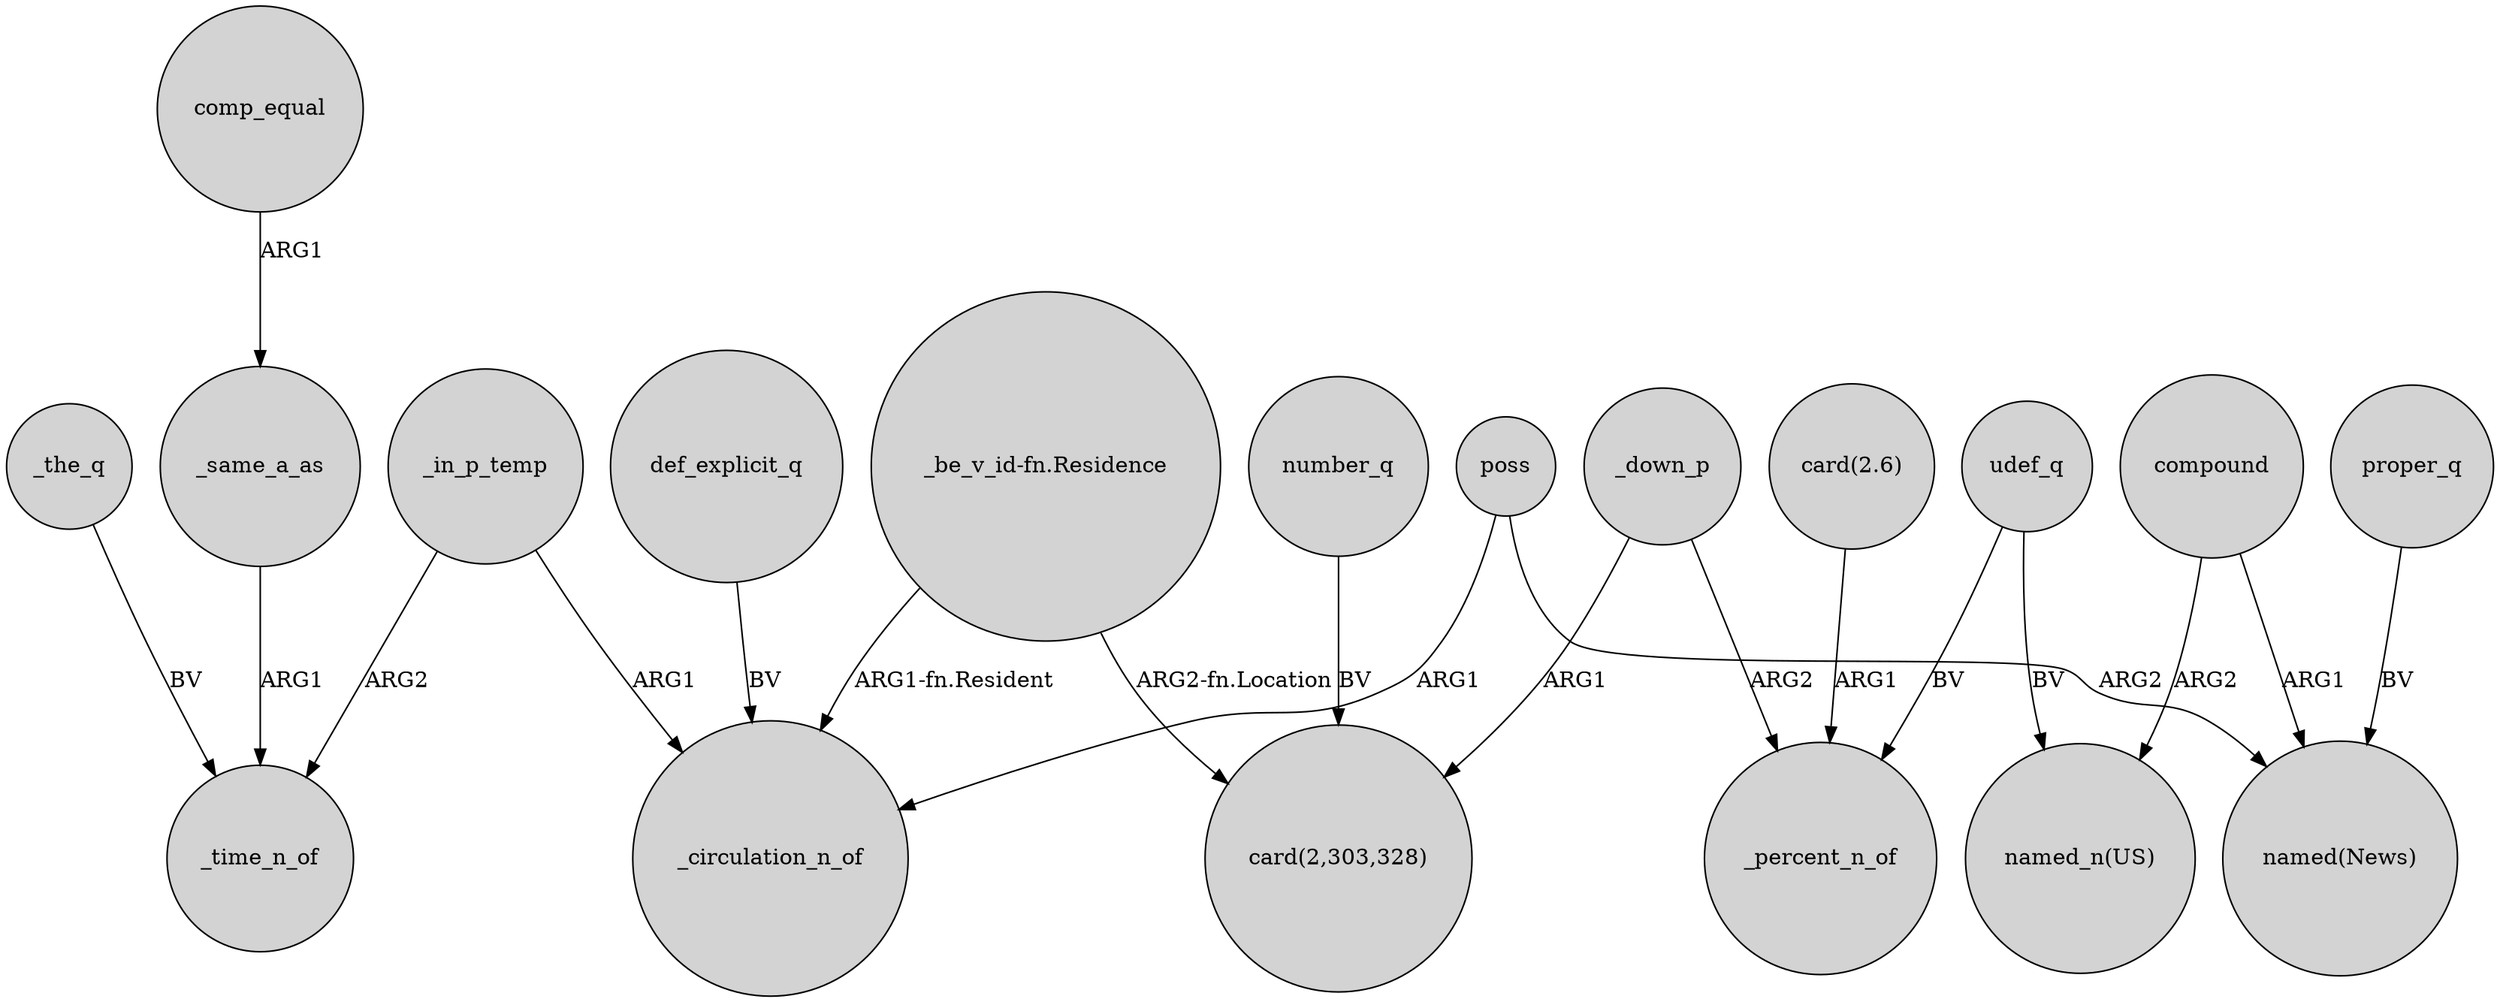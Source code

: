 digraph {
	node [shape=circle style=filled]
	_same_a_as -> _time_n_of [label=ARG1]
	compound -> "named(News)" [label=ARG1]
	number_q -> "card(2,303,328)" [label=BV]
	def_explicit_q -> _circulation_n_of [label=BV]
	"_be_v_id-fn.Residence" -> _circulation_n_of [label="ARG1-fn.Resident"]
	poss -> "named(News)" [label=ARG2]
	comp_equal -> _same_a_as [label=ARG1]
	_in_p_temp -> _circulation_n_of [label=ARG1]
	"_be_v_id-fn.Residence" -> "card(2,303,328)" [label="ARG2-fn.Location"]
	compound -> "named_n(US)" [label=ARG2]
	_the_q -> _time_n_of [label=BV]
	_down_p -> "card(2,303,328)" [label=ARG1]
	udef_q -> _percent_n_of [label=BV]
	poss -> _circulation_n_of [label=ARG1]
	_down_p -> _percent_n_of [label=ARG2]
	"card(2.6)" -> _percent_n_of [label=ARG1]
	udef_q -> "named_n(US)" [label=BV]
	proper_q -> "named(News)" [label=BV]
	_in_p_temp -> _time_n_of [label=ARG2]
}
